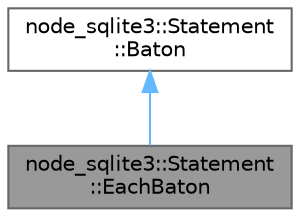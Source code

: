 digraph "node_sqlite3::Statement::EachBaton"
{
 // LATEX_PDF_SIZE
  bgcolor="transparent";
  edge [fontname=Helvetica,fontsize=10,labelfontname=Helvetica,labelfontsize=10];
  node [fontname=Helvetica,fontsize=10,shape=box,height=0.2,width=0.4];
  Node1 [id="Node000001",label="node_sqlite3::Statement\l::EachBaton",height=0.2,width=0.4,color="gray40", fillcolor="grey60", style="filled", fontcolor="black",tooltip=" "];
  Node2 -> Node1 [id="edge3_Node000001_Node000002",dir="back",color="steelblue1",style="solid",tooltip=" "];
  Node2 [id="Node000002",label="node_sqlite3::Statement\l::Baton",height=0.2,width=0.4,color="gray40", fillcolor="white", style="filled",URL="$structnode__sqlite3_1_1_statement_1_1_baton.html",tooltip=" "];
}
